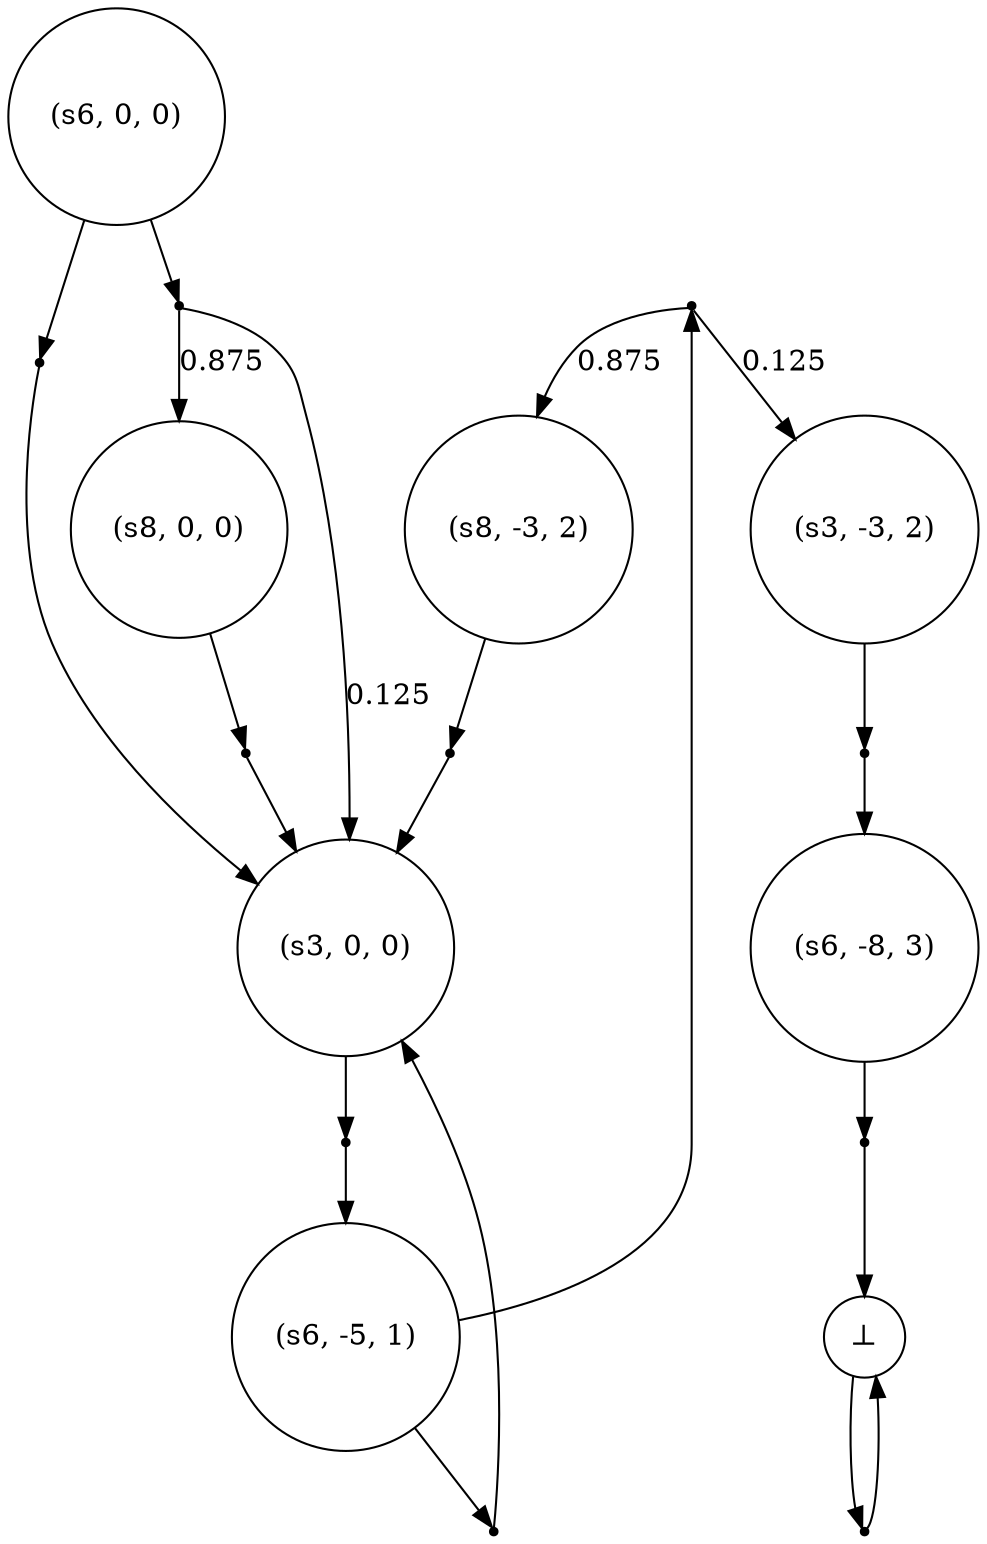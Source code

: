 digraph G {
"state⊥" [label="⊥", shape=circle, xlabel=""];
action0 [label=a0, shape=point, xlabel=""];
"state(s3, 0, 0)" [label="(s3, 0, 0)", shape=circle, xlabel=""];
action1 [label=a1, shape=point, xlabel=""];
"state(s6, -5, 1)" [label="(s6, -5, 1)", shape=circle, xlabel=""];
action2 [label=a2, shape=point, xlabel=""];
action3 [label=a3, shape=point, xlabel=""];
"state(s3, -3, 2)" [label="(s3, -3, 2)", shape=circle, xlabel=""];
action4 [label=a4, shape=point, xlabel=""];
"state(s6, -8, 3)" [label="(s6, -8, 3)", shape=circle, xlabel=""];
action5 [label=a5, shape=point, xlabel=""];
"state(s8, -3, 2)" [label="(s8, -3, 2)", shape=circle, xlabel=""];
action6 [label=a6, shape=point, xlabel=""];
"state(s6, 0, 0)" [label="(s6, 0, 0)", shape=circle, xlabel=""];
action7 [label=a7, shape=point, xlabel=""];
action8 [label=a8, shape=point, xlabel=""];
"state(s8, 0, 0)" [label="(s8, 0, 0)", shape=circle, xlabel=""];
action9 [label=a9, shape=point, xlabel=""];
"state⊥"->action0  [label=""];
action0->"state⊥"  [label=""];
"state(s3, 0, 0)"->action1  [label=""];
action1->"state(s6, -5, 1)"  [label=""];
"state(s6, -5, 1)"->action2  [label=""];
"state(s6, -5, 1)"->action3  [label=""];
action2->"state(s3, 0, 0)"  [label=""];
action3->"state(s3, -3, 2)"  [label=0.125];
action3->"state(s8, -3, 2)"  [label=0.875];
"state(s3, -3, 2)"->action4  [label=""];
action4->"state(s6, -8, 3)"  [label=""];
"state(s6, -8, 3)"->action5  [label=""];
action5->"state⊥"  [label=""];
"state(s8, -3, 2)"->action6  [label=""];
action6->"state(s3, 0, 0)"  [label=""];
"state(s6, 0, 0)"->action7  [label=""];
"state(s6, 0, 0)"->action8  [label=""];
action7->"state(s3, 0, 0)"  [label=""];
action8->"state(s3, 0, 0)"  [label=0.125];
action8->"state(s8, 0, 0)"  [label=0.875];
"state(s8, 0, 0)"->action9  [label=""];
action9->"state(s3, 0, 0)"  [label=""];
}
